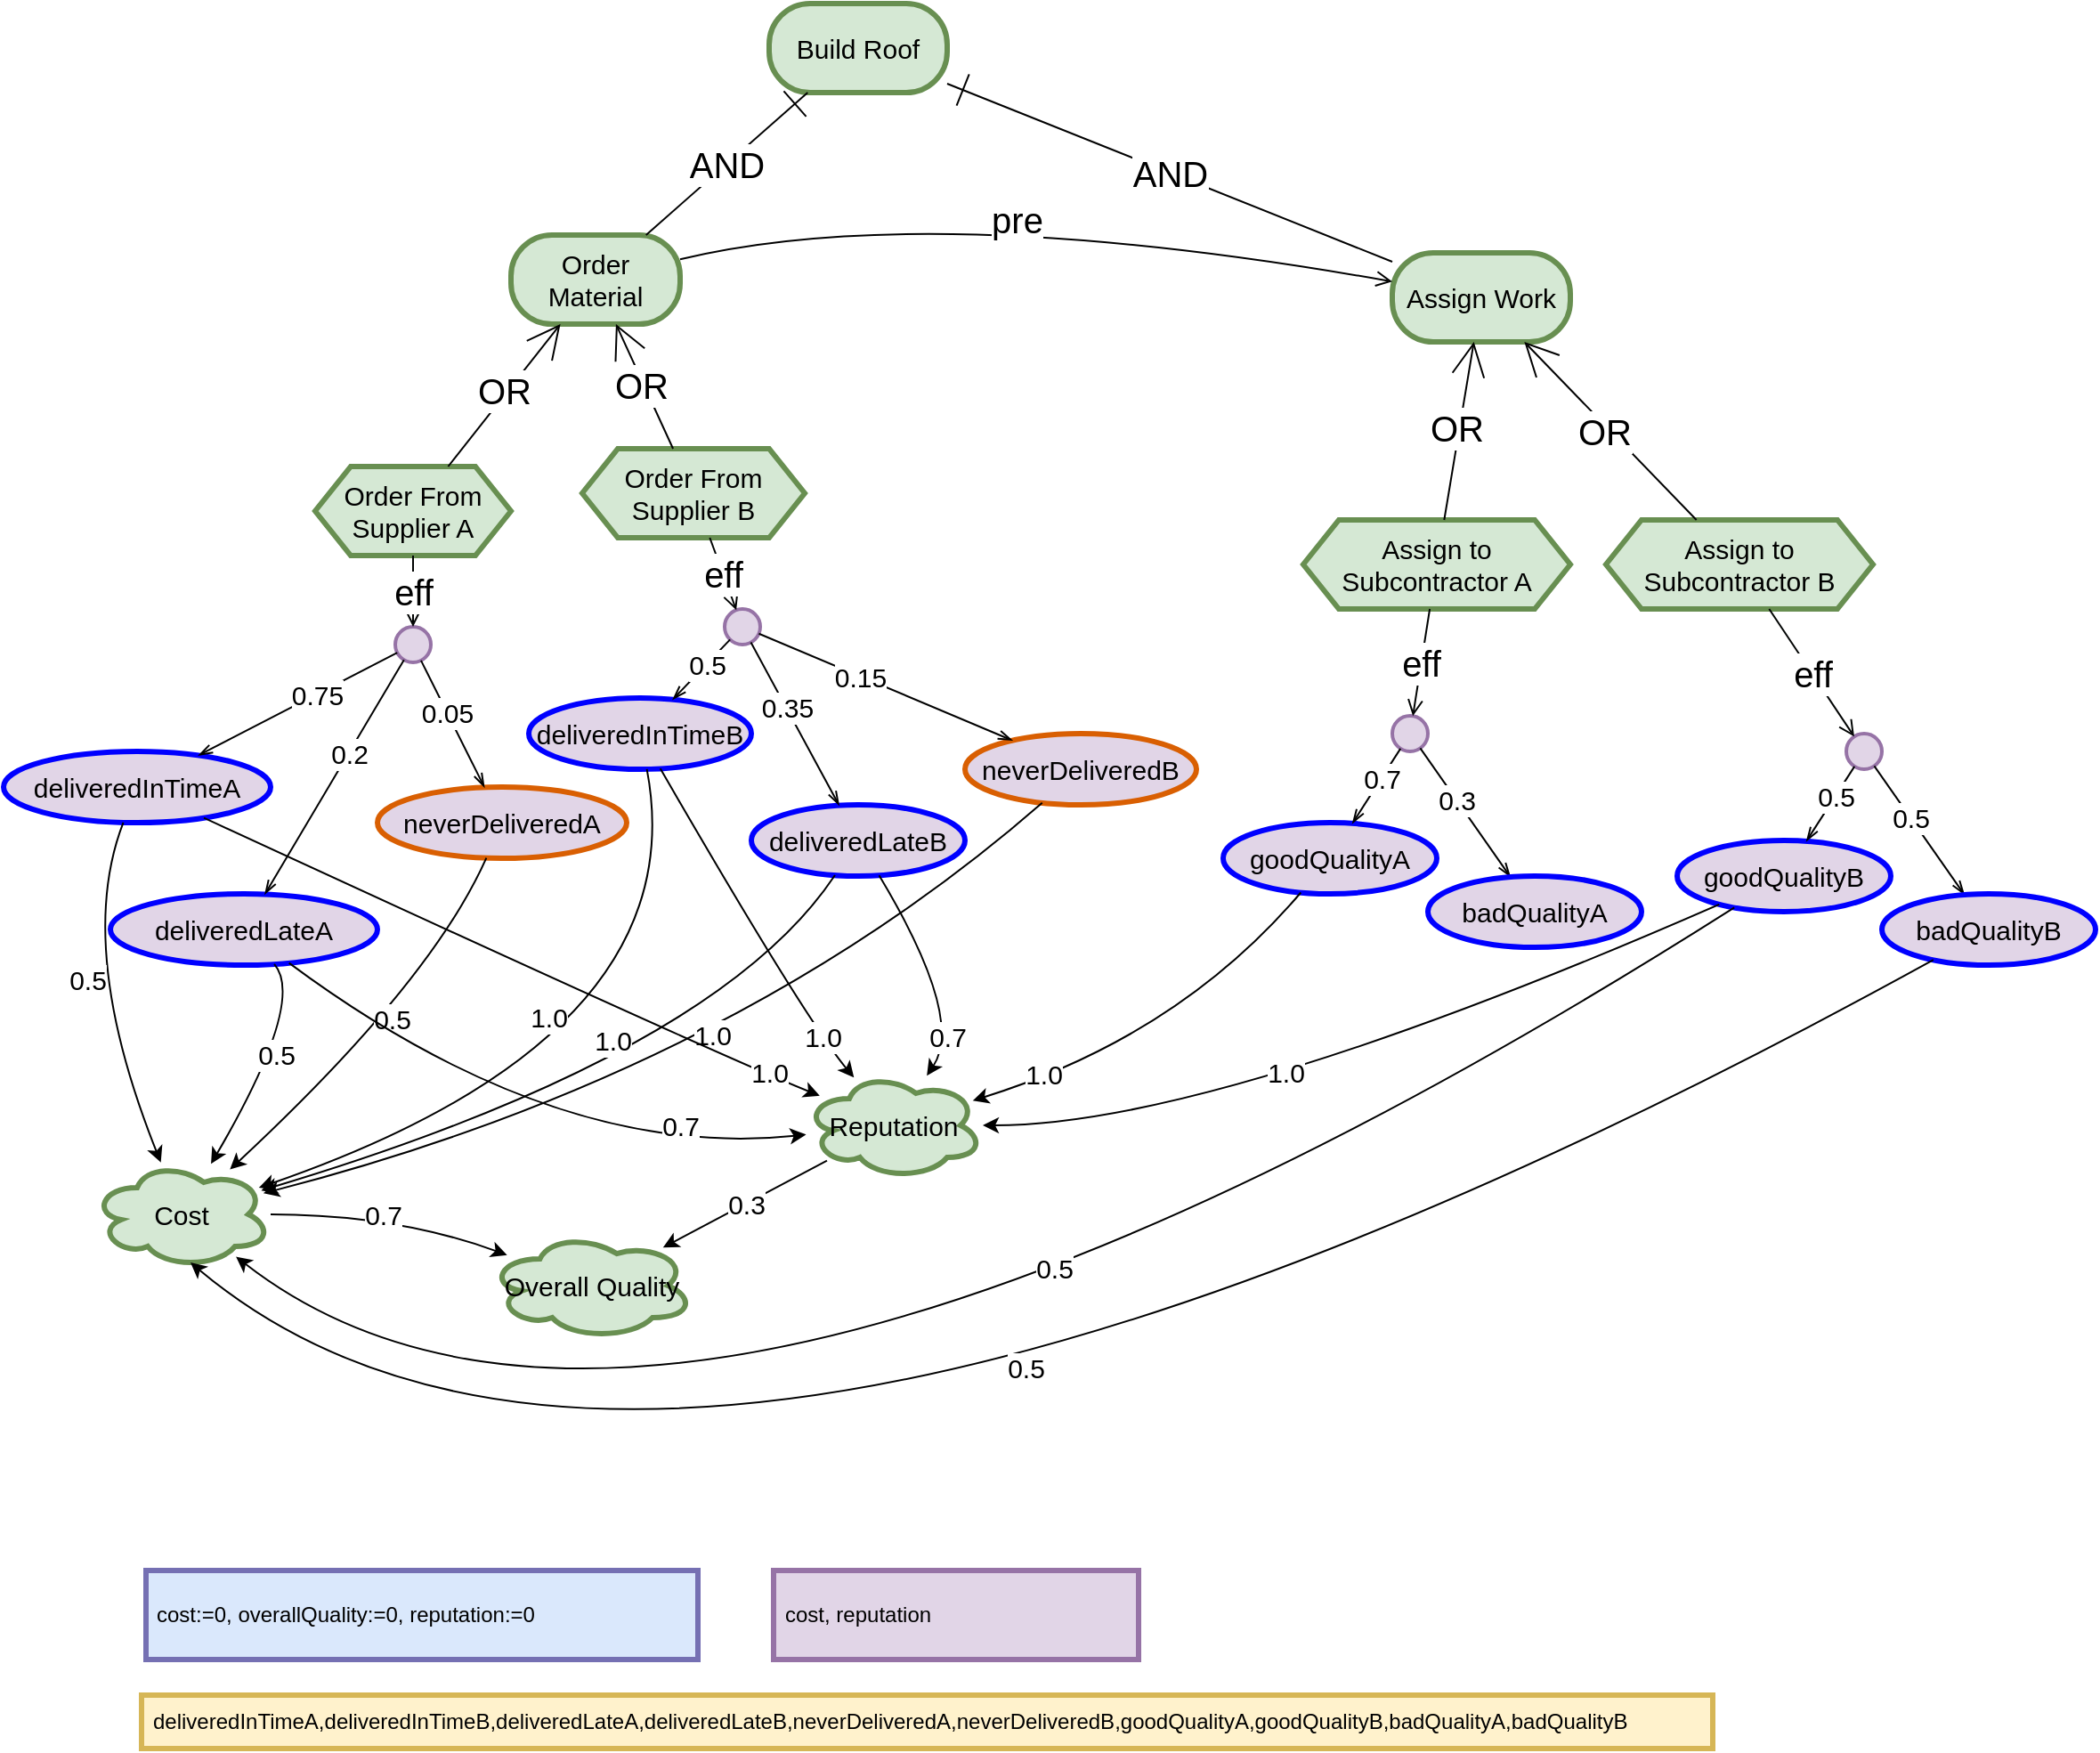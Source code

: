 <mxfile compressed="false" version="15.4.0" type="device">
  <diagram id="UxMqaiS_ZeVZrvt0yCDw" name="Page-1">
    <mxGraphModel dx="2187" dy="663" grid="1" gridSize="10" guides="1" tooltips="1" connect="1" arrows="1" fold="1" page="1" pageScale="1" pageWidth="1100" pageHeight="850" math="0" shadow="0">
      <root>
        <mxCell id="0" />
        <mxCell id="1" parent="0" />
        <object label="cost:=0, overallQuality:=0, reputation:=0" concept="initialization" usage="Comma separated list of identifiers. Predicates as-is, goals, tasks, through camel-case representation. Variables and qualities are of the form [identifier] := [constant]" id="s7Z0I-bON0rsUeWnYovQ-39">
          <mxCell style="rounded=0;whiteSpace=wrap;html=1;fillColor=#dae8fc;strokeColor=#7570b3;align=left;labelPosition=center;verticalLabelPosition=middle;verticalAlign=middle;horizontal=1;strokeWidth=3;spacingLeft=4;" parent="1" vertex="1">
            <mxGeometry x="70" y="920" width="310" height="50" as="geometry" />
          </mxCell>
        </object>
        <object label="deliveredInTimeA,deliveredInTimeB,deliveredLateA,deliveredLateB,neverDeliveredA,neverDeliveredB,goodQualityA,goodQualityB,badQualityA,badQualityB" concept="export" usage="Comma separated list of identifiers. Predicates, variable as-is, goals, tasks, qualities, through camel-case representation." id="s7Z0I-bON0rsUeWnYovQ-40">
          <mxCell style="rounded=0;whiteSpace=wrap;html=1;fillColor=#fff2cc;strokeColor=#d6b656;align=left;labelPosition=center;verticalLabelPosition=middle;verticalAlign=middle;horizontal=1;strokeWidth=3;spacingLeft=4;" parent="1" vertex="1">
            <mxGeometry x="67.5" y="990" width="882.5" height="30" as="geometry" />
          </mxCell>
        </object>
        <object label="cost, reputation" concept="crossrun" usage="Comma separated list of identifiers. Predicates, variable as-is, goals, tasks, qualities, through camel-case representation." id="s7Z0I-bON0rsUeWnYovQ-41">
          <mxCell style="rounded=0;whiteSpace=wrap;html=1;fillColor=#e1d5e7;strokeColor=#9673a6;align=left;labelPosition=center;verticalLabelPosition=middle;verticalAlign=middle;horizontal=1;strokeWidth=3;spacingLeft=4;" parent="1" vertex="1">
            <mxGeometry x="422.5" y="920" width="205" height="50" as="geometry" />
          </mxCell>
        </object>
        <object label="Order Material" concept="goal" actor="default" id="s7Z0I-bON0rsUeWnYovQ-43">
          <mxCell style="rounded=1;whiteSpace=wrap;html=1;arcSize=46;fillColor=#d5e8d4;strokeColor=#688F51;fontSize=15;strokeWidth=3;" parent="1" vertex="1">
            <mxGeometry x="275" y="170" width="95" height="50" as="geometry" />
          </mxCell>
        </object>
        <object label="Order From Supplier A" concept="task" actor="default" id="s7Z0I-bON0rsUeWnYovQ-47">
          <mxCell style="shape=hexagon;perimeter=hexagonPerimeter2;whiteSpace=wrap;html=1;fixedSize=1;strokeWidth=3;fontSize=15;size=20;fillColor=#d5e8d4;strokeColor=#688F51;" parent="1" vertex="1">
            <mxGeometry x="165" y="300" width="110" height="50" as="geometry" />
          </mxCell>
        </object>
        <object label="Order From Supplier B" concept="task" actor="default" id="s7Z0I-bON0rsUeWnYovQ-48">
          <mxCell style="shape=hexagon;perimeter=hexagonPerimeter2;whiteSpace=wrap;html=1;fixedSize=1;strokeWidth=3;fontSize=15;size=20;fillColor=#d5e8d4;strokeColor=#688F51;" parent="1" vertex="1">
            <mxGeometry x="315" y="290" width="125" height="50" as="geometry" />
          </mxCell>
        </object>
        <object label="OR" concept="orDecomp" id="s7Z0I-bON0rsUeWnYovQ-49">
          <mxCell style="orthogonalLoop=1;jettySize=auto;html=1;fontSize=20;endArrow=open;endFill=0;endSize=17;strokeColor=#000000;curved=1;" parent="1" source="s7Z0I-bON0rsUeWnYovQ-47" target="s7Z0I-bON0rsUeWnYovQ-43" edge="1">
            <mxGeometry x="0.038" y="2" relative="1" as="geometry">
              <mxPoint x="345" y="240" as="sourcePoint" />
              <mxPoint x="345" y="180" as="targetPoint" />
              <mxPoint as="offset" />
            </mxGeometry>
          </mxCell>
        </object>
        <object label="OR" concept="orDecomp" id="s7Z0I-bON0rsUeWnYovQ-50">
          <mxCell style="orthogonalLoop=1;jettySize=auto;html=1;fontSize=20;endArrow=open;endFill=0;endSize=17;strokeColor=#000000;curved=1;" parent="1" source="s7Z0I-bON0rsUeWnYovQ-48" target="s7Z0I-bON0rsUeWnYovQ-43" edge="1">
            <mxGeometry x="0.038" y="2" relative="1" as="geometry">
              <mxPoint x="385" y="360" as="sourcePoint" />
              <mxPoint x="290.714" y="250" as="targetPoint" />
              <mxPoint as="offset" />
            </mxGeometry>
          </mxCell>
        </object>
        <object label="" concept="effectGroup" id="s7Z0I-bON0rsUeWnYovQ-51">
          <mxCell style="ellipse;whiteSpace=wrap;html=1;aspect=fixed;strokeWidth=2;fontSize=15;fillColor=#e1d5e7;strokeColor=#9673a6;" parent="1" vertex="1">
            <mxGeometry x="210" y="390" width="20" height="20" as="geometry" />
          </mxCell>
        </object>
        <object label="eff" concept="effectLink" id="s7Z0I-bON0rsUeWnYovQ-52">
          <mxCell style="orthogonalLoop=1;jettySize=auto;html=1;fontSize=20;endArrow=open;endFill=0;endSize=7;elbow=vertical;strokeColor=#000302;" parent="1" source="s7Z0I-bON0rsUeWnYovQ-47" target="s7Z0I-bON0rsUeWnYovQ-51" edge="1">
            <mxGeometry relative="1" as="geometry">
              <mxPoint x="215" y="380" as="sourcePoint" />
              <mxPoint y="235" as="targetPoint" />
            </mxGeometry>
          </mxCell>
        </object>
        <object label="deliveredInTimeA" concept="effect" status="attainment" actor="" id="s7Z0I-bON0rsUeWnYovQ-53">
          <mxCell style="ellipse;whiteSpace=wrap;html=1;strokeWidth=3;fontSize=15;fillColor=#e1d5e7;strokeColor=#0000FF;" parent="1" vertex="1">
            <mxGeometry x="-10" y="460" width="150" height="40" as="geometry" />
          </mxCell>
        </object>
        <object label="neverDeliveredA" concept="effect" status="failure" actor="" id="s7Z0I-bON0rsUeWnYovQ-54">
          <mxCell style="ellipse;whiteSpace=wrap;html=1;strokeWidth=3;fontSize=15;fillColor=#e1d5e7;strokeColor=#d95f02;" parent="1" vertex="1">
            <mxGeometry x="200" y="480" width="140" height="40" as="geometry" />
          </mxCell>
        </object>
        <object label="0.75" concept="effectGroupLink" id="s7Z0I-bON0rsUeWnYovQ-55">
          <mxCell style="endArrow=openThin;html=1;fontSize=15;endFill=0;elbow=vertical;curved=1;strokeColor=#000000;" parent="1" source="s7Z0I-bON0rsUeWnYovQ-51" target="s7Z0I-bON0rsUeWnYovQ-53" edge="1">
            <mxGeometry x="-0.2" width="50" height="50" relative="1" as="geometry">
              <mxPoint x="312" y="465" as="sourcePoint" />
              <mxPoint x="312" y="515" as="targetPoint" />
              <mxPoint as="offset" />
            </mxGeometry>
          </mxCell>
        </object>
        <object label="0.05" concept="effectGroupLink" id="s7Z0I-bON0rsUeWnYovQ-56">
          <mxCell style="endArrow=openThin;html=1;fontSize=15;endFill=0;elbow=vertical;curved=1;strokeColor=#000000;" parent="1" source="s7Z0I-bON0rsUeWnYovQ-51" target="s7Z0I-bON0rsUeWnYovQ-54" edge="1">
            <mxGeometry x="-0.2" width="50" height="50" relative="1" as="geometry">
              <mxPoint x="178.445" y="502.552" as="sourcePoint" />
              <mxPoint x="131.912" y="555.592" as="targetPoint" />
              <mxPoint as="offset" />
            </mxGeometry>
          </mxCell>
        </object>
        <object label="" concept="effectGroup" id="s7Z0I-bON0rsUeWnYovQ-57">
          <mxCell style="ellipse;whiteSpace=wrap;html=1;aspect=fixed;strokeWidth=2;fontSize=15;fillColor=#e1d5e7;strokeColor=#9673a6;" parent="1" vertex="1">
            <mxGeometry x="395" y="380" width="20" height="20" as="geometry" />
          </mxCell>
        </object>
        <object label="eff" concept="effectLink" id="s7Z0I-bON0rsUeWnYovQ-58">
          <mxCell style="orthogonalLoop=1;jettySize=auto;html=1;fontSize=20;endArrow=open;endFill=0;endSize=7;elbow=vertical;strokeColor=#000302;" parent="1" source="s7Z0I-bON0rsUeWnYovQ-48" target="s7Z0I-bON0rsUeWnYovQ-57" edge="1">
            <mxGeometry relative="1" as="geometry">
              <mxPoint x="445" y="410" as="sourcePoint" />
              <mxPoint x="230" y="265" as="targetPoint" />
            </mxGeometry>
          </mxCell>
        </object>
        <object label="deliveredInTimeB" concept="effect" status="attainment" actor="" id="s7Z0I-bON0rsUeWnYovQ-59">
          <mxCell style="ellipse;whiteSpace=wrap;html=1;strokeWidth=3;fontSize=15;fillColor=#e1d5e7;strokeColor=#0000FF;" parent="1" vertex="1">
            <mxGeometry x="285" y="430" width="125" height="40" as="geometry" />
          </mxCell>
        </object>
        <object label="neverDeliveredB" concept="effect" status="failure" actor="" id="s7Z0I-bON0rsUeWnYovQ-60">
          <mxCell style="ellipse;whiteSpace=wrap;html=1;strokeWidth=3;fontSize=15;fillColor=#e1d5e7;strokeColor=#d95f02;" parent="1" vertex="1">
            <mxGeometry x="530" y="450" width="130" height="40" as="geometry" />
          </mxCell>
        </object>
        <object label="0.5" concept="effectGroupLink" id="s7Z0I-bON0rsUeWnYovQ-61">
          <mxCell style="endArrow=openThin;html=1;fontSize=15;endFill=0;elbow=vertical;curved=1;strokeColor=#000000;" parent="1" source="s7Z0I-bON0rsUeWnYovQ-57" target="s7Z0I-bON0rsUeWnYovQ-59" edge="1">
            <mxGeometry x="-0.2" width="50" height="50" relative="1" as="geometry">
              <mxPoint x="542" y="495" as="sourcePoint" />
              <mxPoint x="542" y="545" as="targetPoint" />
              <mxPoint as="offset" />
            </mxGeometry>
          </mxCell>
        </object>
        <object label="0.15" concept="effectGroupLink" id="s7Z0I-bON0rsUeWnYovQ-62">
          <mxCell style="endArrow=openThin;html=1;fontSize=15;endFill=0;elbow=vertical;curved=1;strokeColor=#000000;" parent="1" source="s7Z0I-bON0rsUeWnYovQ-57" target="s7Z0I-bON0rsUeWnYovQ-60" edge="1">
            <mxGeometry x="-0.2" width="50" height="50" relative="1" as="geometry">
              <mxPoint x="408.445" y="532.552" as="sourcePoint" />
              <mxPoint x="361.912" y="585.592" as="targetPoint" />
              <mxPoint as="offset" />
            </mxGeometry>
          </mxCell>
        </object>
        <object label="Cost" concept="quality" actor="default" id="s7Z0I-bON0rsUeWnYovQ-84">
          <mxCell style="ellipse;shape=cloud;whiteSpace=wrap;html=1;strokeWidth=3;fontSize=15;fillColor=#d5e8d4;strokeColor=#688F51;" parent="1" vertex="1">
            <mxGeometry x="40" y="690" width="100" height="60" as="geometry" />
          </mxCell>
        </object>
        <object label="0.5" concept="contributionLink" id="s7Z0I-bON0rsUeWnYovQ-85">
          <mxCell style="endArrow=classic;html=1;fontSize=15;elbow=vertical;curved=1;strokeColor=#000000;" parent="1" source="s7Z0I-bON0rsUeWnYovQ-53" target="s7Z0I-bON0rsUeWnYovQ-84" edge="1">
            <mxGeometry x="-0.077" relative="1" as="geometry">
              <mxPoint x="435" y="580.095" as="sourcePoint" />
              <mxPoint x="488.317" y="580.029" as="targetPoint" />
              <Array as="points">
                <mxPoint x="30" y="570" />
              </Array>
              <mxPoint as="offset" />
            </mxGeometry>
          </mxCell>
        </object>
        <object label="Reputation" concept="quality" actor="default" id="s7Z0I-bON0rsUeWnYovQ-86">
          <mxCell style="ellipse;shape=cloud;whiteSpace=wrap;html=1;strokeWidth=3;fontSize=15;fillColor=#d5e8d4;strokeColor=#688F51;" parent="1" vertex="1">
            <mxGeometry x="440" y="640" width="100" height="60" as="geometry" />
          </mxCell>
        </object>
        <object label="Overall Quality" concept="quality" actor="default" id="s7Z0I-bON0rsUeWnYovQ-89">
          <mxCell style="ellipse;shape=cloud;whiteSpace=wrap;html=1;strokeWidth=3;fontSize=15;fillColor=#d5e8d4;strokeColor=#688F51;" parent="1" vertex="1">
            <mxGeometry x="262.5" y="730" width="115" height="60" as="geometry" />
          </mxCell>
        </object>
        <object label="0.7" concept="contributionLink" id="s7Z0I-bON0rsUeWnYovQ-90">
          <mxCell style="endArrow=classic;html=1;fontSize=15;elbow=vertical;curved=1;strokeColor=#000000;" parent="1" source="s7Z0I-bON0rsUeWnYovQ-84" target="s7Z0I-bON0rsUeWnYovQ-89" edge="1">
            <mxGeometry x="-0.077" relative="1" as="geometry">
              <mxPoint x="595" y="580.095" as="sourcePoint" />
              <mxPoint x="648.317" y="580.029" as="targetPoint" />
              <Array as="points">
                <mxPoint x="210" y="720" />
              </Array>
              <mxPoint as="offset" />
            </mxGeometry>
          </mxCell>
        </object>
        <object label="0.3" concept="contributionLink" id="s7Z0I-bON0rsUeWnYovQ-91">
          <mxCell style="endArrow=classic;html=1;fontSize=15;elbow=vertical;curved=1;strokeColor=#000000;" parent="1" source="s7Z0I-bON0rsUeWnYovQ-86" target="s7Z0I-bON0rsUeWnYovQ-89" edge="1">
            <mxGeometry relative="1" as="geometry">
              <mxPoint x="403.448" y="642.299" as="sourcePoint" />
              <mxPoint x="510" y="670" as="targetPoint" />
            </mxGeometry>
          </mxCell>
        </object>
        <object label="deliveredLateA" concept="effect" status="attainment" actor="" id="vVbBvmcP8cE8SM1TlQaR-1">
          <mxCell style="ellipse;whiteSpace=wrap;html=1;strokeWidth=3;fontSize=15;fillColor=#e1d5e7;strokeColor=#0000FF;" parent="1" vertex="1">
            <mxGeometry x="50" y="540" width="150" height="40" as="geometry" />
          </mxCell>
        </object>
        <object label="0.2" concept="effectGroupLink" id="vVbBvmcP8cE8SM1TlQaR-2">
          <mxCell style="endArrow=openThin;html=1;fontSize=15;endFill=0;elbow=vertical;curved=1;strokeColor=#000000;" parent="1" source="s7Z0I-bON0rsUeWnYovQ-51" target="vVbBvmcP8cE8SM1TlQaR-1" edge="1">
            <mxGeometry x="-0.2" width="50" height="50" relative="1" as="geometry">
              <mxPoint x="170" y="410" as="sourcePoint" />
              <mxPoint x="220.167" y="500.198" as="targetPoint" />
              <mxPoint as="offset" />
            </mxGeometry>
          </mxCell>
        </object>
        <object label="deliveredLateB" concept="effect" status="attainment" actor="" id="vVbBvmcP8cE8SM1TlQaR-3">
          <mxCell style="ellipse;whiteSpace=wrap;html=1;strokeWidth=3;fontSize=15;fillColor=#e1d5e7;strokeColor=#0000FF;" parent="1" vertex="1">
            <mxGeometry x="410" y="490" width="120" height="40" as="geometry" />
          </mxCell>
        </object>
        <object label="0.35" concept="effectGroupLink" id="vVbBvmcP8cE8SM1TlQaR-4">
          <mxCell style="endArrow=openThin;html=1;fontSize=15;endFill=0;elbow=vertical;curved=1;strokeColor=#000000;" parent="1" source="s7Z0I-bON0rsUeWnYovQ-57" target="vVbBvmcP8cE8SM1TlQaR-3" edge="1">
            <mxGeometry x="-0.2" width="50" height="50" relative="1" as="geometry">
              <mxPoint x="408.116" y="407.253" as="sourcePoint" />
              <mxPoint x="375.749" y="440.872" as="targetPoint" />
              <mxPoint as="offset" />
            </mxGeometry>
          </mxCell>
        </object>
        <object label="0.5" concept="contributionLink" id="vVbBvmcP8cE8SM1TlQaR-5">
          <mxCell style="endArrow=classic;html=1;fontSize=15;elbow=vertical;curved=1;strokeColor=#000000;" parent="1" source="vVbBvmcP8cE8SM1TlQaR-1" target="s7Z0I-bON0rsUeWnYovQ-84" edge="1">
            <mxGeometry x="-0.077" relative="1" as="geometry">
              <mxPoint x="67.348" y="509.896" as="sourcePoint" />
              <mxPoint x="96.4" y="643.552" as="targetPoint" />
              <Array as="points">
                <mxPoint x="160" y="600" />
              </Array>
              <mxPoint as="offset" />
            </mxGeometry>
          </mxCell>
        </object>
        <object label="0.5" concept="contributionLink" id="vVbBvmcP8cE8SM1TlQaR-6">
          <mxCell style="endArrow=classic;html=1;fontSize=15;elbow=vertical;curved=1;strokeColor=#000000;" parent="1" source="s7Z0I-bON0rsUeWnYovQ-54" target="s7Z0I-bON0rsUeWnYovQ-84" edge="1">
            <mxGeometry x="-0.077" relative="1" as="geometry">
              <mxPoint x="173.391" y="569.995" as="sourcePoint" />
              <mxPoint x="142.237" y="643.13" as="targetPoint" />
              <Array as="points">
                <mxPoint x="230" y="590" />
              </Array>
              <mxPoint as="offset" />
            </mxGeometry>
          </mxCell>
        </object>
        <object label="1.0" concept="contributionLink" id="vVbBvmcP8cE8SM1TlQaR-7">
          <mxCell style="endArrow=classic;html=1;fontSize=15;elbow=vertical;curved=1;strokeColor=#000000;" parent="1" source="s7Z0I-bON0rsUeWnYovQ-59" target="s7Z0I-bON0rsUeWnYovQ-84" edge="1">
            <mxGeometry x="0.103" y="-38" relative="1" as="geometry">
              <mxPoint x="271.149" y="529.839" as="sourcePoint" />
              <mxPoint x="155.936" y="649.141" as="targetPoint" />
              <Array as="points">
                <mxPoint x="380" y="620" />
              </Array>
              <mxPoint as="offset" />
            </mxGeometry>
          </mxCell>
        </object>
        <object label="1.0" concept="contributionLink" id="vVbBvmcP8cE8SM1TlQaR-8">
          <mxCell style="endArrow=classic;html=1;fontSize=15;elbow=vertical;curved=1;strokeColor=#000000;" parent="1" source="vVbBvmcP8cE8SM1TlQaR-3" target="s7Z0I-bON0rsUeWnYovQ-84" edge="1">
            <mxGeometry x="-0.102" y="-24" relative="1" as="geometry">
              <mxPoint x="361.314" y="479.963" as="sourcePoint" />
              <mxPoint x="168.539" y="662.8" as="targetPoint" />
              <Array as="points">
                <mxPoint x="390" y="630" />
              </Array>
              <mxPoint as="offset" />
            </mxGeometry>
          </mxCell>
        </object>
        <object label="1.0" concept="contributionLink" id="vVbBvmcP8cE8SM1TlQaR-9">
          <mxCell style="endArrow=classic;html=1;fontSize=15;elbow=vertical;curved=1;strokeColor=#000000;" parent="1" source="s7Z0I-bON0rsUeWnYovQ-60" target="s7Z0I-bON0rsUeWnYovQ-84" edge="1">
            <mxGeometry x="-0.102" y="-24" relative="1" as="geometry">
              <mxPoint x="466.984" y="539.524" as="sourcePoint" />
              <mxPoint x="169.239" y="664.785" as="targetPoint" />
              <Array as="points">
                <mxPoint x="400" y="640" />
              </Array>
              <mxPoint as="offset" />
            </mxGeometry>
          </mxCell>
        </object>
        <object label="1.0" concept="contributionLink" id="vVbBvmcP8cE8SM1TlQaR-10">
          <mxCell style="endArrow=classic;html=1;fontSize=15;elbow=vertical;curved=1;strokeColor=#000000;" parent="1" source="s7Z0I-bON0rsUeWnYovQ-53" target="s7Z0I-bON0rsUeWnYovQ-86" edge="1">
            <mxGeometry x="0.835" y="2" relative="1" as="geometry">
              <mxPoint x="361.314" y="479.963" as="sourcePoint" />
              <mxPoint x="184.104" y="695.867" as="targetPoint" />
              <Array as="points">
                <mxPoint x="390" y="630" />
              </Array>
              <mxPoint as="offset" />
            </mxGeometry>
          </mxCell>
        </object>
        <object label="0.7" concept="contributionLink" id="vVbBvmcP8cE8SM1TlQaR-11">
          <mxCell style="endArrow=classic;html=1;fontSize=15;elbow=vertical;curved=1;strokeColor=#000000;" parent="1" source="vVbBvmcP8cE8SM1TlQaR-1" target="s7Z0I-bON0rsUeWnYovQ-86" edge="1">
            <mxGeometry x="0.576" y="13" relative="1" as="geometry">
              <mxPoint x="112.571" y="507.31" as="sourcePoint" />
              <mxPoint x="458.397" y="663.359" as="targetPoint" />
              <Array as="points">
                <mxPoint x="300" y="690" />
              </Array>
              <mxPoint as="offset" />
            </mxGeometry>
          </mxCell>
        </object>
        <object label="1.0" concept="contributionLink" id="vVbBvmcP8cE8SM1TlQaR-12">
          <mxCell style="endArrow=classic;html=1;fontSize=15;elbow=vertical;curved=1;strokeColor=#000000;" parent="1" source="s7Z0I-bON0rsUeWnYovQ-59" target="s7Z0I-bON0rsUeWnYovQ-86" edge="1">
            <mxGeometry x="0.716" y="1" relative="1" as="geometry">
              <mxPoint x="112.571" y="507.31" as="sourcePoint" />
              <mxPoint x="458.397" y="663.359" as="targetPoint" />
              <Array as="points">
                <mxPoint x="440" y="610" />
              </Array>
              <mxPoint as="offset" />
            </mxGeometry>
          </mxCell>
        </object>
        <object label="0.7" concept="contributionLink" id="vVbBvmcP8cE8SM1TlQaR-13">
          <mxCell style="endArrow=classic;html=1;fontSize=15;elbow=vertical;curved=1;strokeColor=#000000;" parent="1" source="vVbBvmcP8cE8SM1TlQaR-3" target="s7Z0I-bON0rsUeWnYovQ-86" edge="1">
            <mxGeometry x="0.626" y="-3" relative="1" as="geometry">
              <mxPoint x="368.859" y="479.667" as="sourcePoint" />
              <mxPoint x="477.763" y="653.13" as="targetPoint" />
              <Array as="points">
                <mxPoint x="530" y="610" />
              </Array>
              <mxPoint as="offset" />
            </mxGeometry>
          </mxCell>
        </object>
        <object label="Assign Work" concept="goal" actor="default" id="vVbBvmcP8cE8SM1TlQaR-14">
          <mxCell style="rounded=1;whiteSpace=wrap;html=1;arcSize=46;fillColor=#d5e8d4;strokeColor=#688F51;fontSize=15;strokeWidth=3;" parent="1" vertex="1">
            <mxGeometry x="770" y="180" width="100" height="50" as="geometry" />
          </mxCell>
        </object>
        <object label="Assign to Subcontractor A" concept="task" actor="default" id="vVbBvmcP8cE8SM1TlQaR-15">
          <mxCell style="shape=hexagon;perimeter=hexagonPerimeter2;whiteSpace=wrap;html=1;fixedSize=1;strokeWidth=3;fontSize=15;size=20;fillColor=#d5e8d4;strokeColor=#688F51;" parent="1" vertex="1">
            <mxGeometry x="720" y="330" width="150" height="50" as="geometry" />
          </mxCell>
        </object>
        <object label="Assign to Subcontractor B" concept="task" actor="default" id="vVbBvmcP8cE8SM1TlQaR-16">
          <mxCell style="shape=hexagon;perimeter=hexagonPerimeter2;whiteSpace=wrap;html=1;fixedSize=1;strokeWidth=3;fontSize=15;size=20;fillColor=#d5e8d4;strokeColor=#688F51;" parent="1" vertex="1">
            <mxGeometry x="890" y="330" width="150" height="50" as="geometry" />
          </mxCell>
        </object>
        <object label="OR" concept="orDecomp" id="vVbBvmcP8cE8SM1TlQaR-18">
          <mxCell style="orthogonalLoop=1;jettySize=auto;html=1;fontSize=20;endArrow=open;endFill=0;endSize=17;strokeColor=#000000;curved=1;" parent="1" source="vVbBvmcP8cE8SM1TlQaR-15" target="vVbBvmcP8cE8SM1TlQaR-14" edge="1">
            <mxGeometry x="0.038" y="2" relative="1" as="geometry">
              <mxPoint x="375" y="300" as="sourcePoint" />
              <mxPoint x="340" y="230" as="targetPoint" />
              <mxPoint as="offset" />
            </mxGeometry>
          </mxCell>
        </object>
        <object label="OR" concept="orDecomp" id="vVbBvmcP8cE8SM1TlQaR-19">
          <mxCell style="orthogonalLoop=1;jettySize=auto;html=1;fontSize=20;endArrow=open;endFill=0;endSize=17;strokeColor=#000000;curved=1;" parent="1" source="vVbBvmcP8cE8SM1TlQaR-16" target="vVbBvmcP8cE8SM1TlQaR-14" edge="1">
            <mxGeometry x="0.038" y="2" relative="1" as="geometry">
              <mxPoint x="576.087" y="310" as="sourcePoint" />
              <mxPoint x="614.13" y="240" as="targetPoint" />
              <mxPoint as="offset" />
            </mxGeometry>
          </mxCell>
        </object>
        <object label="Build Roof" concept="goal" actor="default" runs="2" id="vVbBvmcP8cE8SM1TlQaR-20">
          <mxCell style="rounded=1;whiteSpace=wrap;html=1;arcSize=46;fillColor=#d5e8d4;strokeColor=#688F51;fontSize=15;strokeWidth=3;" parent="1" vertex="1">
            <mxGeometry x="420" y="40" width="100" height="50" as="geometry" />
          </mxCell>
        </object>
        <object label="AND" concept="andDecomp" id="vVbBvmcP8cE8SM1TlQaR-21">
          <mxCell style="rounded=0;orthogonalLoop=1;jettySize=auto;html=1;fontSize=20;endArrow=ERone;endFill=0;endSize=17;" parent="1" source="s7Z0I-bON0rsUeWnYovQ-43" target="vVbBvmcP8cE8SM1TlQaR-20" edge="1">
            <mxGeometry relative="1" as="geometry">
              <mxPoint x="360" y="150" as="sourcePoint" />
              <mxPoint x="360" y="100" as="targetPoint" />
            </mxGeometry>
          </mxCell>
        </object>
        <object label="AND" concept="andDecomp" id="vVbBvmcP8cE8SM1TlQaR-22">
          <mxCell style="rounded=0;orthogonalLoop=1;jettySize=auto;html=1;fontSize=20;endArrow=ERone;endFill=0;endSize=17;" parent="1" source="vVbBvmcP8cE8SM1TlQaR-14" target="vVbBvmcP8cE8SM1TlQaR-20" edge="1">
            <mxGeometry relative="1" as="geometry">
              <mxPoint x="360.865" y="180" as="sourcePoint" />
              <mxPoint x="451.635" y="100" as="targetPoint" />
            </mxGeometry>
          </mxCell>
        </object>
        <object label="" concept="effectGroup" id="vVbBvmcP8cE8SM1TlQaR-23">
          <mxCell style="ellipse;whiteSpace=wrap;html=1;aspect=fixed;strokeWidth=2;fontSize=15;fillColor=#e1d5e7;strokeColor=#9673a6;" parent="1" vertex="1">
            <mxGeometry x="770" y="440" width="20" height="20" as="geometry" />
          </mxCell>
        </object>
        <object label="eff" concept="effectLink" id="vVbBvmcP8cE8SM1TlQaR-24">
          <mxCell style="orthogonalLoop=1;jettySize=auto;html=1;fontSize=20;endArrow=open;endFill=0;endSize=7;elbow=vertical;strokeColor=#000302;rounded=0;" parent="1" source="vVbBvmcP8cE8SM1TlQaR-15" target="vVbBvmcP8cE8SM1TlQaR-23" edge="1">
            <mxGeometry relative="1" as="geometry">
              <mxPoint x="870" y="430" as="sourcePoint" />
              <mxPoint x="655" y="285" as="targetPoint" />
            </mxGeometry>
          </mxCell>
        </object>
        <object label="goodQualityA" concept="effect" status="attainment" actor="" id="vVbBvmcP8cE8SM1TlQaR-25">
          <mxCell style="ellipse;whiteSpace=wrap;html=1;strokeWidth=3;fontSize=15;fillColor=#e1d5e7;strokeColor=#0000FF;" parent="1" vertex="1">
            <mxGeometry x="675" y="500" width="120" height="40" as="geometry" />
          </mxCell>
        </object>
        <object label="0.7" concept="effectGroupLink" id="vVbBvmcP8cE8SM1TlQaR-27">
          <mxCell style="endArrow=openThin;html=1;fontSize=15;endFill=0;elbow=vertical;curved=1;strokeColor=#000000;rounded=0;" parent="1" source="vVbBvmcP8cE8SM1TlQaR-23" target="vVbBvmcP8cE8SM1TlQaR-25" edge="1">
            <mxGeometry x="-0.2" width="50" height="50" relative="1" as="geometry">
              <mxPoint x="904.5" y="480" as="sourcePoint" />
              <mxPoint x="904.5" y="530" as="targetPoint" />
              <mxPoint as="offset" />
            </mxGeometry>
          </mxCell>
        </object>
        <object label="0.3" concept="effectGroupLink" id="vVbBvmcP8cE8SM1TlQaR-28">
          <mxCell style="endArrow=openThin;html=1;fontSize=15;endFill=0;elbow=vertical;curved=1;strokeColor=#000000;rounded=0;" parent="1" source="vVbBvmcP8cE8SM1TlQaR-23" target="vVbBvmcP8cE8SM1TlQaR-29" edge="1">
            <mxGeometry x="-0.2" width="50" height="50" relative="1" as="geometry">
              <mxPoint x="770.945" y="517.552" as="sourcePoint" />
              <mxPoint x="871.848" y="507.833" as="targetPoint" />
              <mxPoint as="offset" />
            </mxGeometry>
          </mxCell>
        </object>
        <object label="badQualityA" concept="effect" status="attainment" actor="" id="vVbBvmcP8cE8SM1TlQaR-29">
          <mxCell style="ellipse;whiteSpace=wrap;html=1;strokeWidth=3;fontSize=15;fillColor=#e1d5e7;strokeColor=#0000FF;" parent="1" vertex="1">
            <mxGeometry x="790" y="530" width="120" height="40" as="geometry" />
          </mxCell>
        </object>
        <object label="pre" concept="precedenceLink" id="vVbBvmcP8cE8SM1TlQaR-30">
          <mxCell style="orthogonalLoop=1;jettySize=auto;html=1;fontSize=20;endArrow=open;endFill=0;endSize=7;elbow=vertical;curved=1;rounded=0;" parent="1" source="s7Z0I-bON0rsUeWnYovQ-43" target="vVbBvmcP8cE8SM1TlQaR-14" edge="1">
            <mxGeometry x="-0.05" y="-2" relative="1" as="geometry">
              <mxPoint x="460" y="220" as="sourcePoint" />
              <mxPoint x="520" y="210" as="targetPoint" />
              <Array as="points">
                <mxPoint x="510" y="150" />
              </Array>
              <mxPoint as="offset" />
            </mxGeometry>
          </mxCell>
        </object>
        <object label="" concept="effectGroup" id="vVbBvmcP8cE8SM1TlQaR-31">
          <mxCell style="ellipse;whiteSpace=wrap;html=1;aspect=fixed;strokeWidth=2;fontSize=15;fillColor=#e1d5e7;strokeColor=#9673a6;" parent="1" vertex="1">
            <mxGeometry x="1025" y="450" width="20" height="20" as="geometry" />
          </mxCell>
        </object>
        <object label="eff" concept="effectLink" id="vVbBvmcP8cE8SM1TlQaR-32">
          <mxCell style="orthogonalLoop=1;jettySize=auto;html=1;fontSize=20;endArrow=open;endFill=0;endSize=7;elbow=vertical;strokeColor=#000302;rounded=0;" parent="1" source="vVbBvmcP8cE8SM1TlQaR-16" target="vVbBvmcP8cE8SM1TlQaR-31" edge="1">
            <mxGeometry relative="1" as="geometry">
              <mxPoint x="1046.053" y="390" as="sourcePoint" />
              <mxPoint x="910" y="295" as="targetPoint" />
            </mxGeometry>
          </mxCell>
        </object>
        <object label="goodQualityB" concept="effect" status="attainment" actor="" id="vVbBvmcP8cE8SM1TlQaR-33">
          <mxCell style="ellipse;whiteSpace=wrap;html=1;strokeWidth=3;fontSize=15;fillColor=#e1d5e7;strokeColor=#0000FF;" parent="1" vertex="1">
            <mxGeometry x="930" y="510" width="120" height="40" as="geometry" />
          </mxCell>
        </object>
        <object label="0.5" concept="effectGroupLink" id="vVbBvmcP8cE8SM1TlQaR-34">
          <mxCell style="endArrow=openThin;html=1;fontSize=15;endFill=0;elbow=vertical;curved=1;strokeColor=#000000;rounded=0;" parent="1" source="vVbBvmcP8cE8SM1TlQaR-31" target="vVbBvmcP8cE8SM1TlQaR-33" edge="1">
            <mxGeometry x="-0.2" width="50" height="50" relative="1" as="geometry">
              <mxPoint x="1159.5" y="490" as="sourcePoint" />
              <mxPoint x="1159.5" y="540" as="targetPoint" />
              <mxPoint as="offset" />
            </mxGeometry>
          </mxCell>
        </object>
        <object label="0.5" concept="effectGroupLink" id="vVbBvmcP8cE8SM1TlQaR-35">
          <mxCell style="endArrow=openThin;html=1;fontSize=15;endFill=0;elbow=vertical;curved=1;strokeColor=#000000;rounded=0;" parent="1" source="vVbBvmcP8cE8SM1TlQaR-31" target="vVbBvmcP8cE8SM1TlQaR-36" edge="1">
            <mxGeometry x="-0.2" width="50" height="50" relative="1" as="geometry">
              <mxPoint x="1025.945" y="527.552" as="sourcePoint" />
              <mxPoint x="1126.848" y="517.833" as="targetPoint" />
              <mxPoint as="offset" />
            </mxGeometry>
          </mxCell>
        </object>
        <object label="badQualityB" concept="effect" status="attainment" actor="" id="vVbBvmcP8cE8SM1TlQaR-36">
          <mxCell style="ellipse;whiteSpace=wrap;html=1;strokeWidth=3;fontSize=15;fillColor=#e1d5e7;strokeColor=#0000FF;" parent="1" vertex="1">
            <mxGeometry x="1045" y="540" width="120" height="40" as="geometry" />
          </mxCell>
        </object>
        <object label="0.5" concept="contributionLink" id="vVbBvmcP8cE8SM1TlQaR-39">
          <mxCell style="endArrow=classic;html=1;fontSize=15;elbow=vertical;curved=1;strokeColor=#000000;" parent="1" source="vVbBvmcP8cE8SM1TlQaR-33" target="s7Z0I-bON0rsUeWnYovQ-84" edge="1">
            <mxGeometry x="-0.152" y="-34" relative="1" as="geometry">
              <mxPoint x="728.59" y="740" as="sourcePoint" />
              <mxPoint x="861.417" y="762.846" as="targetPoint" />
              <Array as="points">
                <mxPoint x="360" y="930" />
              </Array>
              <mxPoint as="offset" />
            </mxGeometry>
          </mxCell>
        </object>
        <object label="0.5" concept="contributionLink" id="vVbBvmcP8cE8SM1TlQaR-40">
          <mxCell style="endArrow=classic;html=1;fontSize=15;elbow=vertical;curved=1;strokeColor=#000000;entryX=0.55;entryY=0.95;entryDx=0;entryDy=0;entryPerimeter=0;" parent="1" source="vVbBvmcP8cE8SM1TlQaR-36" target="s7Z0I-bON0rsUeWnYovQ-84" edge="1">
            <mxGeometry x="-0.038" y="-45" relative="1" as="geometry">
              <mxPoint x="981.026" y="558.974" as="sourcePoint" />
              <mxPoint x="893.65" y="793.568" as="targetPoint" />
              <Array as="points">
                <mxPoint x="360" y="970" />
              </Array>
              <mxPoint x="1" y="-1" as="offset" />
            </mxGeometry>
          </mxCell>
        </object>
        <object label="1.0" concept="contributionLink" id="vVbBvmcP8cE8SM1TlQaR-41">
          <mxCell style="endArrow=classic;html=1;fontSize=15;elbow=vertical;curved=1;strokeColor=#000000;" parent="1" source="vVbBvmcP8cE8SM1TlQaR-25" target="s7Z0I-bON0rsUeWnYovQ-86" edge="1">
            <mxGeometry x="0.626" y="-3" relative="1" as="geometry">
              <mxPoint x="491.767" y="539.612" as="sourcePoint" />
              <mxPoint x="518.57" y="652.146" as="targetPoint" />
              <Array as="points">
                <mxPoint x="650" y="620" />
              </Array>
              <mxPoint as="offset" />
            </mxGeometry>
          </mxCell>
        </object>
        <object label="1.0" concept="contributionLink" id="vVbBvmcP8cE8SM1TlQaR-42">
          <mxCell style="endArrow=classic;html=1;fontSize=15;elbow=vertical;curved=1;strokeColor=#000000;" parent="1" source="vVbBvmcP8cE8SM1TlQaR-33" target="s7Z0I-bON0rsUeWnYovQ-86" edge="1">
            <mxGeometry x="0.187" y="-11" relative="1" as="geometry">
              <mxPoint x="728.644" y="549.243" as="sourcePoint" />
              <mxPoint x="544.346" y="666.142" as="targetPoint" />
              <Array as="points">
                <mxPoint x="670" y="670" />
              </Array>
              <mxPoint as="offset" />
            </mxGeometry>
          </mxCell>
        </object>
      </root>
    </mxGraphModel>
  </diagram>
</mxfile>
